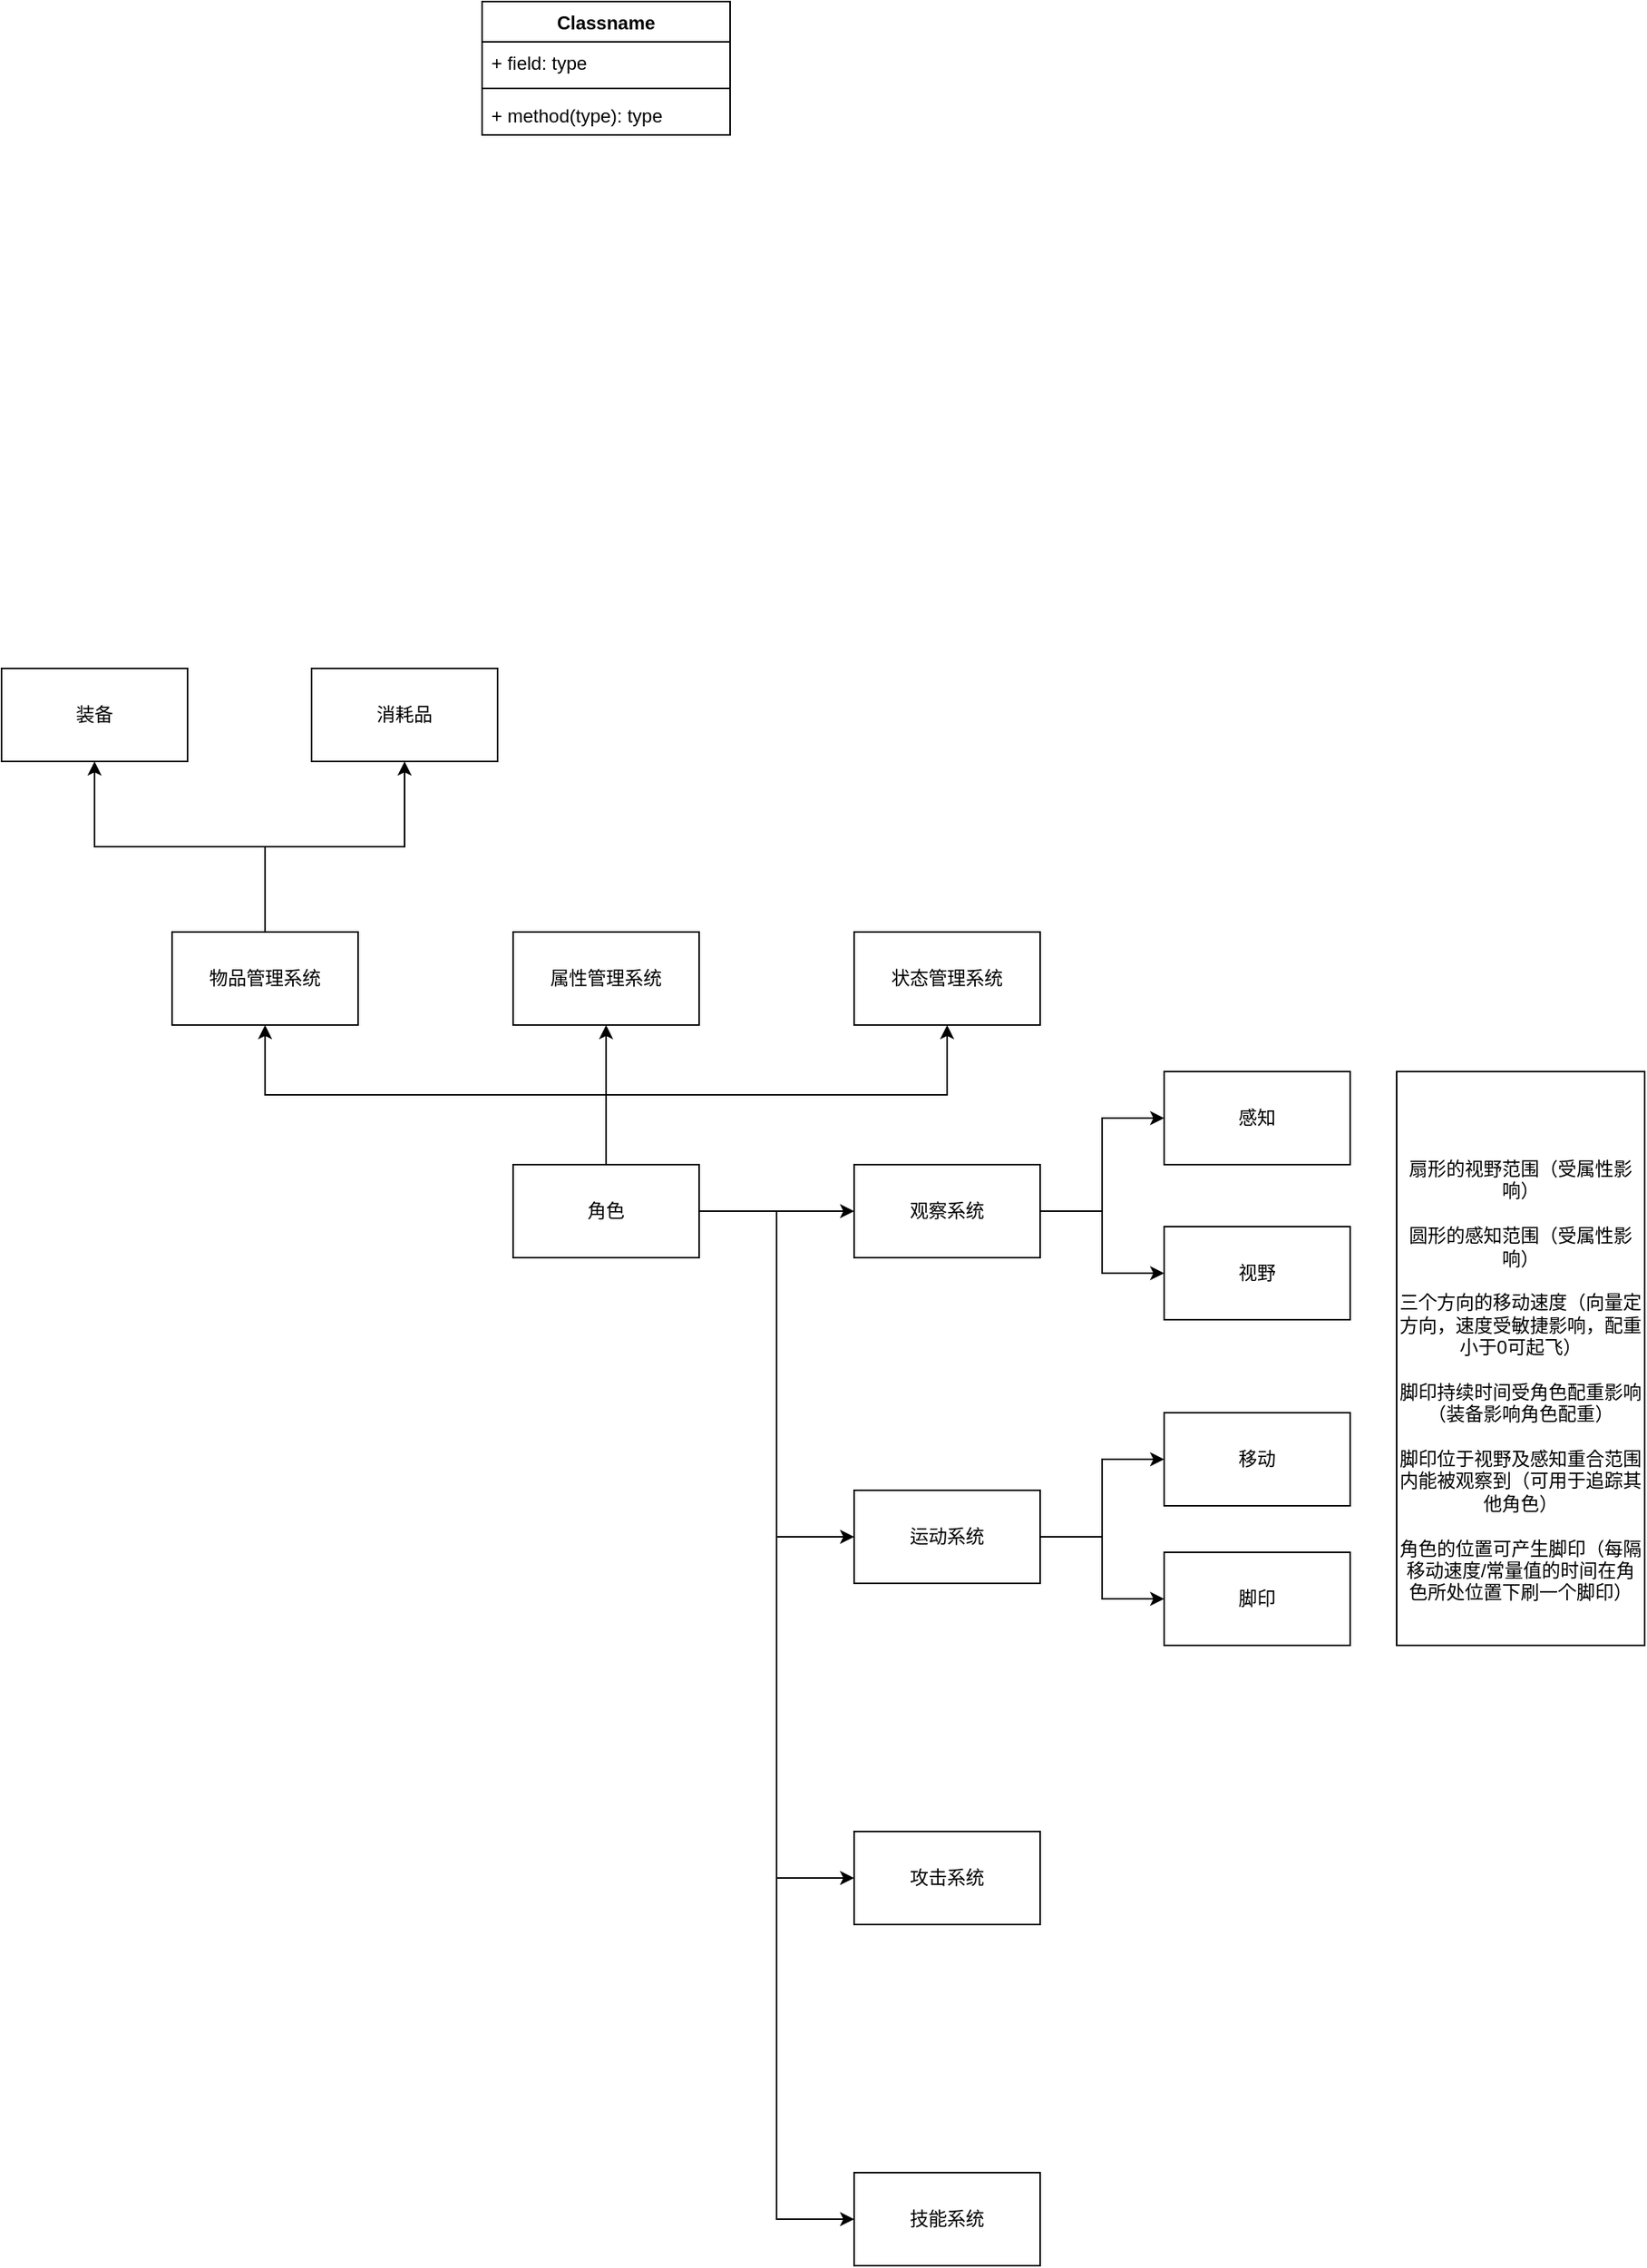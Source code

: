 <mxfile version="13.4.2" type="github">
  <diagram id="xJj5rBFeJ8_5vWX1x7kK" name="Page-1">
    <mxGraphModel dx="2893" dy="2233" grid="1" gridSize="10" guides="1" tooltips="1" connect="1" arrows="1" fold="1" page="1" pageScale="1" pageWidth="827" pageHeight="1169" math="0" shadow="0">
      <root>
        <mxCell id="0" />
        <mxCell id="1" parent="0" />
        <mxCell id="Q9DrgJj4XAbr20K1tqGO-10" value="" style="edgeStyle=orthogonalEdgeStyle;rounded=0;orthogonalLoop=1;jettySize=auto;html=1;" edge="1" parent="1" source="Q9DrgJj4XAbr20K1tqGO-8" target="Q9DrgJj4XAbr20K1tqGO-9">
          <mxGeometry relative="1" as="geometry" />
        </mxCell>
        <mxCell id="Q9DrgJj4XAbr20K1tqGO-32" style="edgeStyle=orthogonalEdgeStyle;rounded=0;orthogonalLoop=1;jettySize=auto;html=1;exitX=0.5;exitY=0;exitDx=0;exitDy=0;entryX=0.5;entryY=1;entryDx=0;entryDy=0;" edge="1" parent="1" source="Q9DrgJj4XAbr20K1tqGO-8" target="Q9DrgJj4XAbr20K1tqGO-26">
          <mxGeometry relative="1" as="geometry" />
        </mxCell>
        <mxCell id="Q9DrgJj4XAbr20K1tqGO-33" style="edgeStyle=orthogonalEdgeStyle;rounded=0;orthogonalLoop=1;jettySize=auto;html=1;exitX=0.5;exitY=0;exitDx=0;exitDy=0;" edge="1" parent="1" source="Q9DrgJj4XAbr20K1tqGO-8" target="Q9DrgJj4XAbr20K1tqGO-28">
          <mxGeometry relative="1" as="geometry" />
        </mxCell>
        <mxCell id="Q9DrgJj4XAbr20K1tqGO-34" style="edgeStyle=orthogonalEdgeStyle;rounded=0;orthogonalLoop=1;jettySize=auto;html=1;exitX=0.5;exitY=0;exitDx=0;exitDy=0;entryX=0.5;entryY=1;entryDx=0;entryDy=0;" edge="1" parent="1" source="Q9DrgJj4XAbr20K1tqGO-8" target="Q9DrgJj4XAbr20K1tqGO-30">
          <mxGeometry relative="1" as="geometry" />
        </mxCell>
        <mxCell id="Q9DrgJj4XAbr20K1tqGO-35" style="edgeStyle=orthogonalEdgeStyle;rounded=0;orthogonalLoop=1;jettySize=auto;html=1;exitX=1;exitY=0.5;exitDx=0;exitDy=0;entryX=0;entryY=0.5;entryDx=0;entryDy=0;" edge="1" parent="1" source="Q9DrgJj4XAbr20K1tqGO-8" target="Q9DrgJj4XAbr20K1tqGO-11">
          <mxGeometry relative="1" as="geometry" />
        </mxCell>
        <mxCell id="Q9DrgJj4XAbr20K1tqGO-36" style="edgeStyle=orthogonalEdgeStyle;rounded=0;orthogonalLoop=1;jettySize=auto;html=1;exitX=1;exitY=0.5;exitDx=0;exitDy=0;entryX=0;entryY=0.5;entryDx=0;entryDy=0;" edge="1" parent="1" source="Q9DrgJj4XAbr20K1tqGO-8" target="Q9DrgJj4XAbr20K1tqGO-13">
          <mxGeometry relative="1" as="geometry" />
        </mxCell>
        <mxCell id="Q9DrgJj4XAbr20K1tqGO-38" style="edgeStyle=orthogonalEdgeStyle;rounded=0;orthogonalLoop=1;jettySize=auto;html=1;exitX=1;exitY=0.5;exitDx=0;exitDy=0;entryX=0;entryY=0.5;entryDx=0;entryDy=0;" edge="1" parent="1" source="Q9DrgJj4XAbr20K1tqGO-8" target="Q9DrgJj4XAbr20K1tqGO-37">
          <mxGeometry relative="1" as="geometry" />
        </mxCell>
        <mxCell id="Q9DrgJj4XAbr20K1tqGO-8" value="角色" style="rounded=0;whiteSpace=wrap;html=1;" vertex="1" parent="1">
          <mxGeometry x="300" y="670" width="120" height="60" as="geometry" />
        </mxCell>
        <mxCell id="Q9DrgJj4XAbr20K1tqGO-16" value="" style="edgeStyle=orthogonalEdgeStyle;rounded=0;orthogonalLoop=1;jettySize=auto;html=1;" edge="1" parent="1" source="Q9DrgJj4XAbr20K1tqGO-9" target="Q9DrgJj4XAbr20K1tqGO-15">
          <mxGeometry relative="1" as="geometry">
            <Array as="points">
              <mxPoint x="680" y="700" />
              <mxPoint x="680" y="640" />
            </Array>
          </mxGeometry>
        </mxCell>
        <mxCell id="Q9DrgJj4XAbr20K1tqGO-20" style="edgeStyle=orthogonalEdgeStyle;rounded=0;orthogonalLoop=1;jettySize=auto;html=1;exitX=1;exitY=0.5;exitDx=0;exitDy=0;entryX=0;entryY=0.5;entryDx=0;entryDy=0;" edge="1" parent="1" source="Q9DrgJj4XAbr20K1tqGO-9" target="Q9DrgJj4XAbr20K1tqGO-18">
          <mxGeometry relative="1" as="geometry" />
        </mxCell>
        <mxCell id="Q9DrgJj4XAbr20K1tqGO-9" value="观察系统" style="rounded=0;whiteSpace=wrap;html=1;" vertex="1" parent="1">
          <mxGeometry x="520" y="670" width="120" height="60" as="geometry" />
        </mxCell>
        <mxCell id="Q9DrgJj4XAbr20K1tqGO-15" value="感知" style="rounded=0;whiteSpace=wrap;html=1;" vertex="1" parent="1">
          <mxGeometry x="720" y="610" width="120" height="60" as="geometry" />
        </mxCell>
        <mxCell id="Q9DrgJj4XAbr20K1tqGO-18" value="视野" style="rounded=0;whiteSpace=wrap;html=1;" vertex="1" parent="1">
          <mxGeometry x="720" y="710" width="120" height="60" as="geometry" />
        </mxCell>
        <mxCell id="Q9DrgJj4XAbr20K1tqGO-22" value="" style="edgeStyle=orthogonalEdgeStyle;rounded=0;orthogonalLoop=1;jettySize=auto;html=1;entryX=0;entryY=0.5;entryDx=0;entryDy=0;" edge="1" parent="1" source="Q9DrgJj4XAbr20K1tqGO-11" target="Q9DrgJj4XAbr20K1tqGO-21">
          <mxGeometry relative="1" as="geometry">
            <Array as="points">
              <mxPoint x="680" y="910" />
              <mxPoint x="680" y="860" />
            </Array>
          </mxGeometry>
        </mxCell>
        <mxCell id="Q9DrgJj4XAbr20K1tqGO-25" style="edgeStyle=orthogonalEdgeStyle;rounded=0;orthogonalLoop=1;jettySize=auto;html=1;exitX=1;exitY=0.5;exitDx=0;exitDy=0;entryX=0;entryY=0.5;entryDx=0;entryDy=0;" edge="1" parent="1" source="Q9DrgJj4XAbr20K1tqGO-11" target="Q9DrgJj4XAbr20K1tqGO-23">
          <mxGeometry relative="1" as="geometry" />
        </mxCell>
        <mxCell id="Q9DrgJj4XAbr20K1tqGO-11" value="运动系统" style="rounded=0;whiteSpace=wrap;html=1;" vertex="1" parent="1">
          <mxGeometry x="520" y="880" width="120" height="60" as="geometry" />
        </mxCell>
        <mxCell id="Q9DrgJj4XAbr20K1tqGO-21" value="移动" style="rounded=0;whiteSpace=wrap;html=1;" vertex="1" parent="1">
          <mxGeometry x="720" y="830" width="120" height="60" as="geometry" />
        </mxCell>
        <mxCell id="Q9DrgJj4XAbr20K1tqGO-23" value="脚印" style="rounded=0;whiteSpace=wrap;html=1;" vertex="1" parent="1">
          <mxGeometry x="720" y="920" width="120" height="60" as="geometry" />
        </mxCell>
        <mxCell id="Q9DrgJj4XAbr20K1tqGO-4" value="Classname" style="swimlane;fontStyle=1;align=center;verticalAlign=top;childLayout=stackLayout;horizontal=1;startSize=26;horizontalStack=0;resizeParent=1;resizeParentMax=0;resizeLast=0;collapsible=1;marginBottom=0;" vertex="1" parent="1">
          <mxGeometry x="280" y="-80" width="160" height="86" as="geometry" />
        </mxCell>
        <mxCell id="Q9DrgJj4XAbr20K1tqGO-5" value="+ field: type" style="text;strokeColor=none;fillColor=none;align=left;verticalAlign=top;spacingLeft=4;spacingRight=4;overflow=hidden;rotatable=0;points=[[0,0.5],[1,0.5]];portConstraint=eastwest;" vertex="1" parent="Q9DrgJj4XAbr20K1tqGO-4">
          <mxGeometry y="26" width="160" height="26" as="geometry" />
        </mxCell>
        <mxCell id="Q9DrgJj4XAbr20K1tqGO-6" value="" style="line;strokeWidth=1;fillColor=none;align=left;verticalAlign=middle;spacingTop=-1;spacingLeft=3;spacingRight=3;rotatable=0;labelPosition=right;points=[];portConstraint=eastwest;" vertex="1" parent="Q9DrgJj4XAbr20K1tqGO-4">
          <mxGeometry y="52" width="160" height="8" as="geometry" />
        </mxCell>
        <mxCell id="Q9DrgJj4XAbr20K1tqGO-7" value="+ method(type): type" style="text;strokeColor=none;fillColor=none;align=left;verticalAlign=top;spacingLeft=4;spacingRight=4;overflow=hidden;rotatable=0;points=[[0,0.5],[1,0.5]];portConstraint=eastwest;" vertex="1" parent="Q9DrgJj4XAbr20K1tqGO-4">
          <mxGeometry y="60" width="160" height="26" as="geometry" />
        </mxCell>
        <mxCell id="Q9DrgJj4XAbr20K1tqGO-13" value="攻击系统" style="rounded=0;whiteSpace=wrap;html=1;" vertex="1" parent="1">
          <mxGeometry x="520" y="1100" width="120" height="60" as="geometry" />
        </mxCell>
        <mxCell id="Q9DrgJj4XAbr20K1tqGO-42" style="edgeStyle=orthogonalEdgeStyle;rounded=0;orthogonalLoop=1;jettySize=auto;html=1;exitX=0.5;exitY=0;exitDx=0;exitDy=0;entryX=0.5;entryY=1;entryDx=0;entryDy=0;" edge="1" parent="1" source="Q9DrgJj4XAbr20K1tqGO-26" target="2">
          <mxGeometry relative="1" as="geometry" />
        </mxCell>
        <mxCell id="Q9DrgJj4XAbr20K1tqGO-43" style="edgeStyle=orthogonalEdgeStyle;rounded=0;orthogonalLoop=1;jettySize=auto;html=1;exitX=0.5;exitY=0;exitDx=0;exitDy=0;entryX=0.5;entryY=1;entryDx=0;entryDy=0;" edge="1" parent="1" source="Q9DrgJj4XAbr20K1tqGO-26" target="Q9DrgJj4XAbr20K1tqGO-40">
          <mxGeometry relative="1" as="geometry" />
        </mxCell>
        <mxCell id="Q9DrgJj4XAbr20K1tqGO-26" value="物品管理系统" style="rounded=0;whiteSpace=wrap;html=1;" vertex="1" parent="1">
          <mxGeometry x="80" y="520" width="120" height="60" as="geometry" />
        </mxCell>
        <mxCell id="Q9DrgJj4XAbr20K1tqGO-28" value="属性管理系统" style="rounded=0;whiteSpace=wrap;html=1;" vertex="1" parent="1">
          <mxGeometry x="300" y="520" width="120" height="60" as="geometry" />
        </mxCell>
        <mxCell id="Q9DrgJj4XAbr20K1tqGO-30" value="状态管理系统" style="rounded=0;whiteSpace=wrap;html=1;" vertex="1" parent="1">
          <mxGeometry x="520" y="520" width="120" height="60" as="geometry" />
        </mxCell>
        <mxCell id="2" value="装备" style="whiteSpace=wrap;html=1;" vertex="1" parent="1">
          <mxGeometry x="-30" y="350" width="120" height="60" as="geometry" />
        </mxCell>
        <mxCell id="Q9DrgJj4XAbr20K1tqGO-40" value="消耗品" style="whiteSpace=wrap;html=1;" vertex="1" parent="1">
          <mxGeometry x="170" y="350" width="120" height="60" as="geometry" />
        </mxCell>
        <mxCell id="Q9DrgJj4XAbr20K1tqGO-37" value="技能系统" style="rounded=0;whiteSpace=wrap;html=1;" vertex="1" parent="1">
          <mxGeometry x="520" y="1320" width="120" height="60" as="geometry" />
        </mxCell>
        <mxCell id="Q9DrgJj4XAbr20K1tqGO-44" value="&lt;br&gt;&lt;br&gt;扇形的视野范围（受属性影响）&lt;br&gt;&lt;br&gt;圆形的感知范围（受属性影响）&lt;br&gt;&lt;br&gt;三个方向的移动速度（向量定方向，速度受敏捷影响，配重小于0可起飞）&lt;br&gt;&lt;br&gt;脚印持续时间受角色配重影响（装备影响角色配重）&lt;br&gt;&lt;br&gt;脚印位于视野及感知重合范围内能被观察到（可用于追踪其他角色）&lt;br&gt;&lt;br&gt;角色的位置可产生脚印（每隔移动速度/常量值的时间在角色所处位置下刷一个脚印）" style="whiteSpace=wrap;html=1;" vertex="1" parent="1">
          <mxGeometry x="870" y="610" width="160" height="370" as="geometry" />
        </mxCell>
      </root>
    </mxGraphModel>
  </diagram>
</mxfile>
